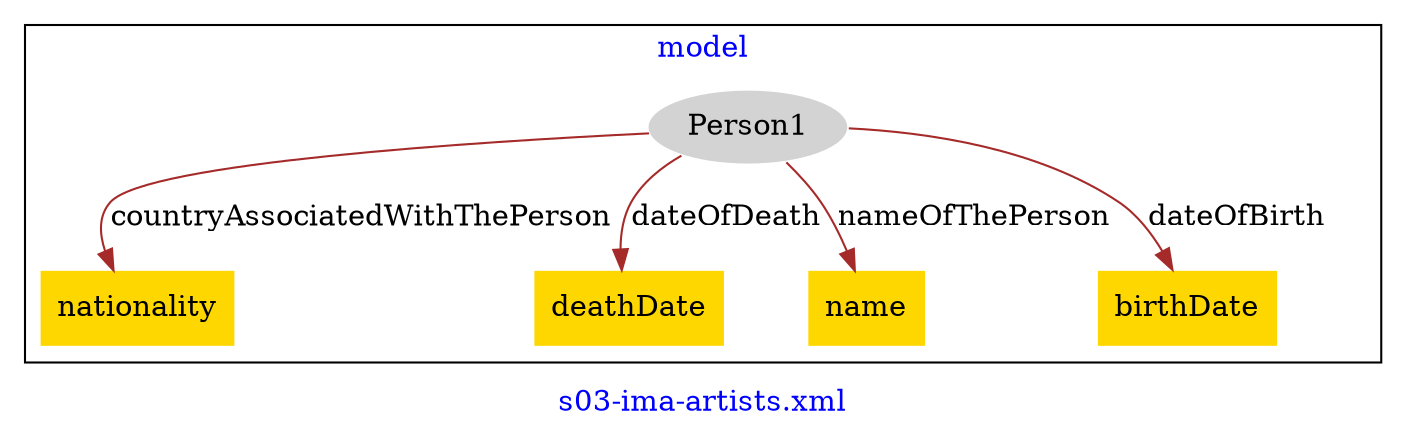 digraph n0 {
fontcolor="blue"
remincross="true"
label="s03-ima-artists.xml"
subgraph cluster {
label="model"
n2[style="filled",color="white",fillcolor="lightgray",label="Person1"];
n3[shape="plaintext",style="filled",fillcolor="gold",label="nationality"];
n4[shape="plaintext",style="filled",fillcolor="gold",label="deathDate"];
n5[shape="plaintext",style="filled",fillcolor="gold",label="name"];
n6[shape="plaintext",style="filled",fillcolor="gold",label="birthDate"];
}
n2 -> n3[color="brown",fontcolor="black",label="countryAssociatedWithThePerson"]
n2 -> n4[color="brown",fontcolor="black",label="dateOfDeath"]
n2 -> n5[color="brown",fontcolor="black",label="nameOfThePerson"]
n2 -> n6[color="brown",fontcolor="black",label="dateOfBirth"]
}

